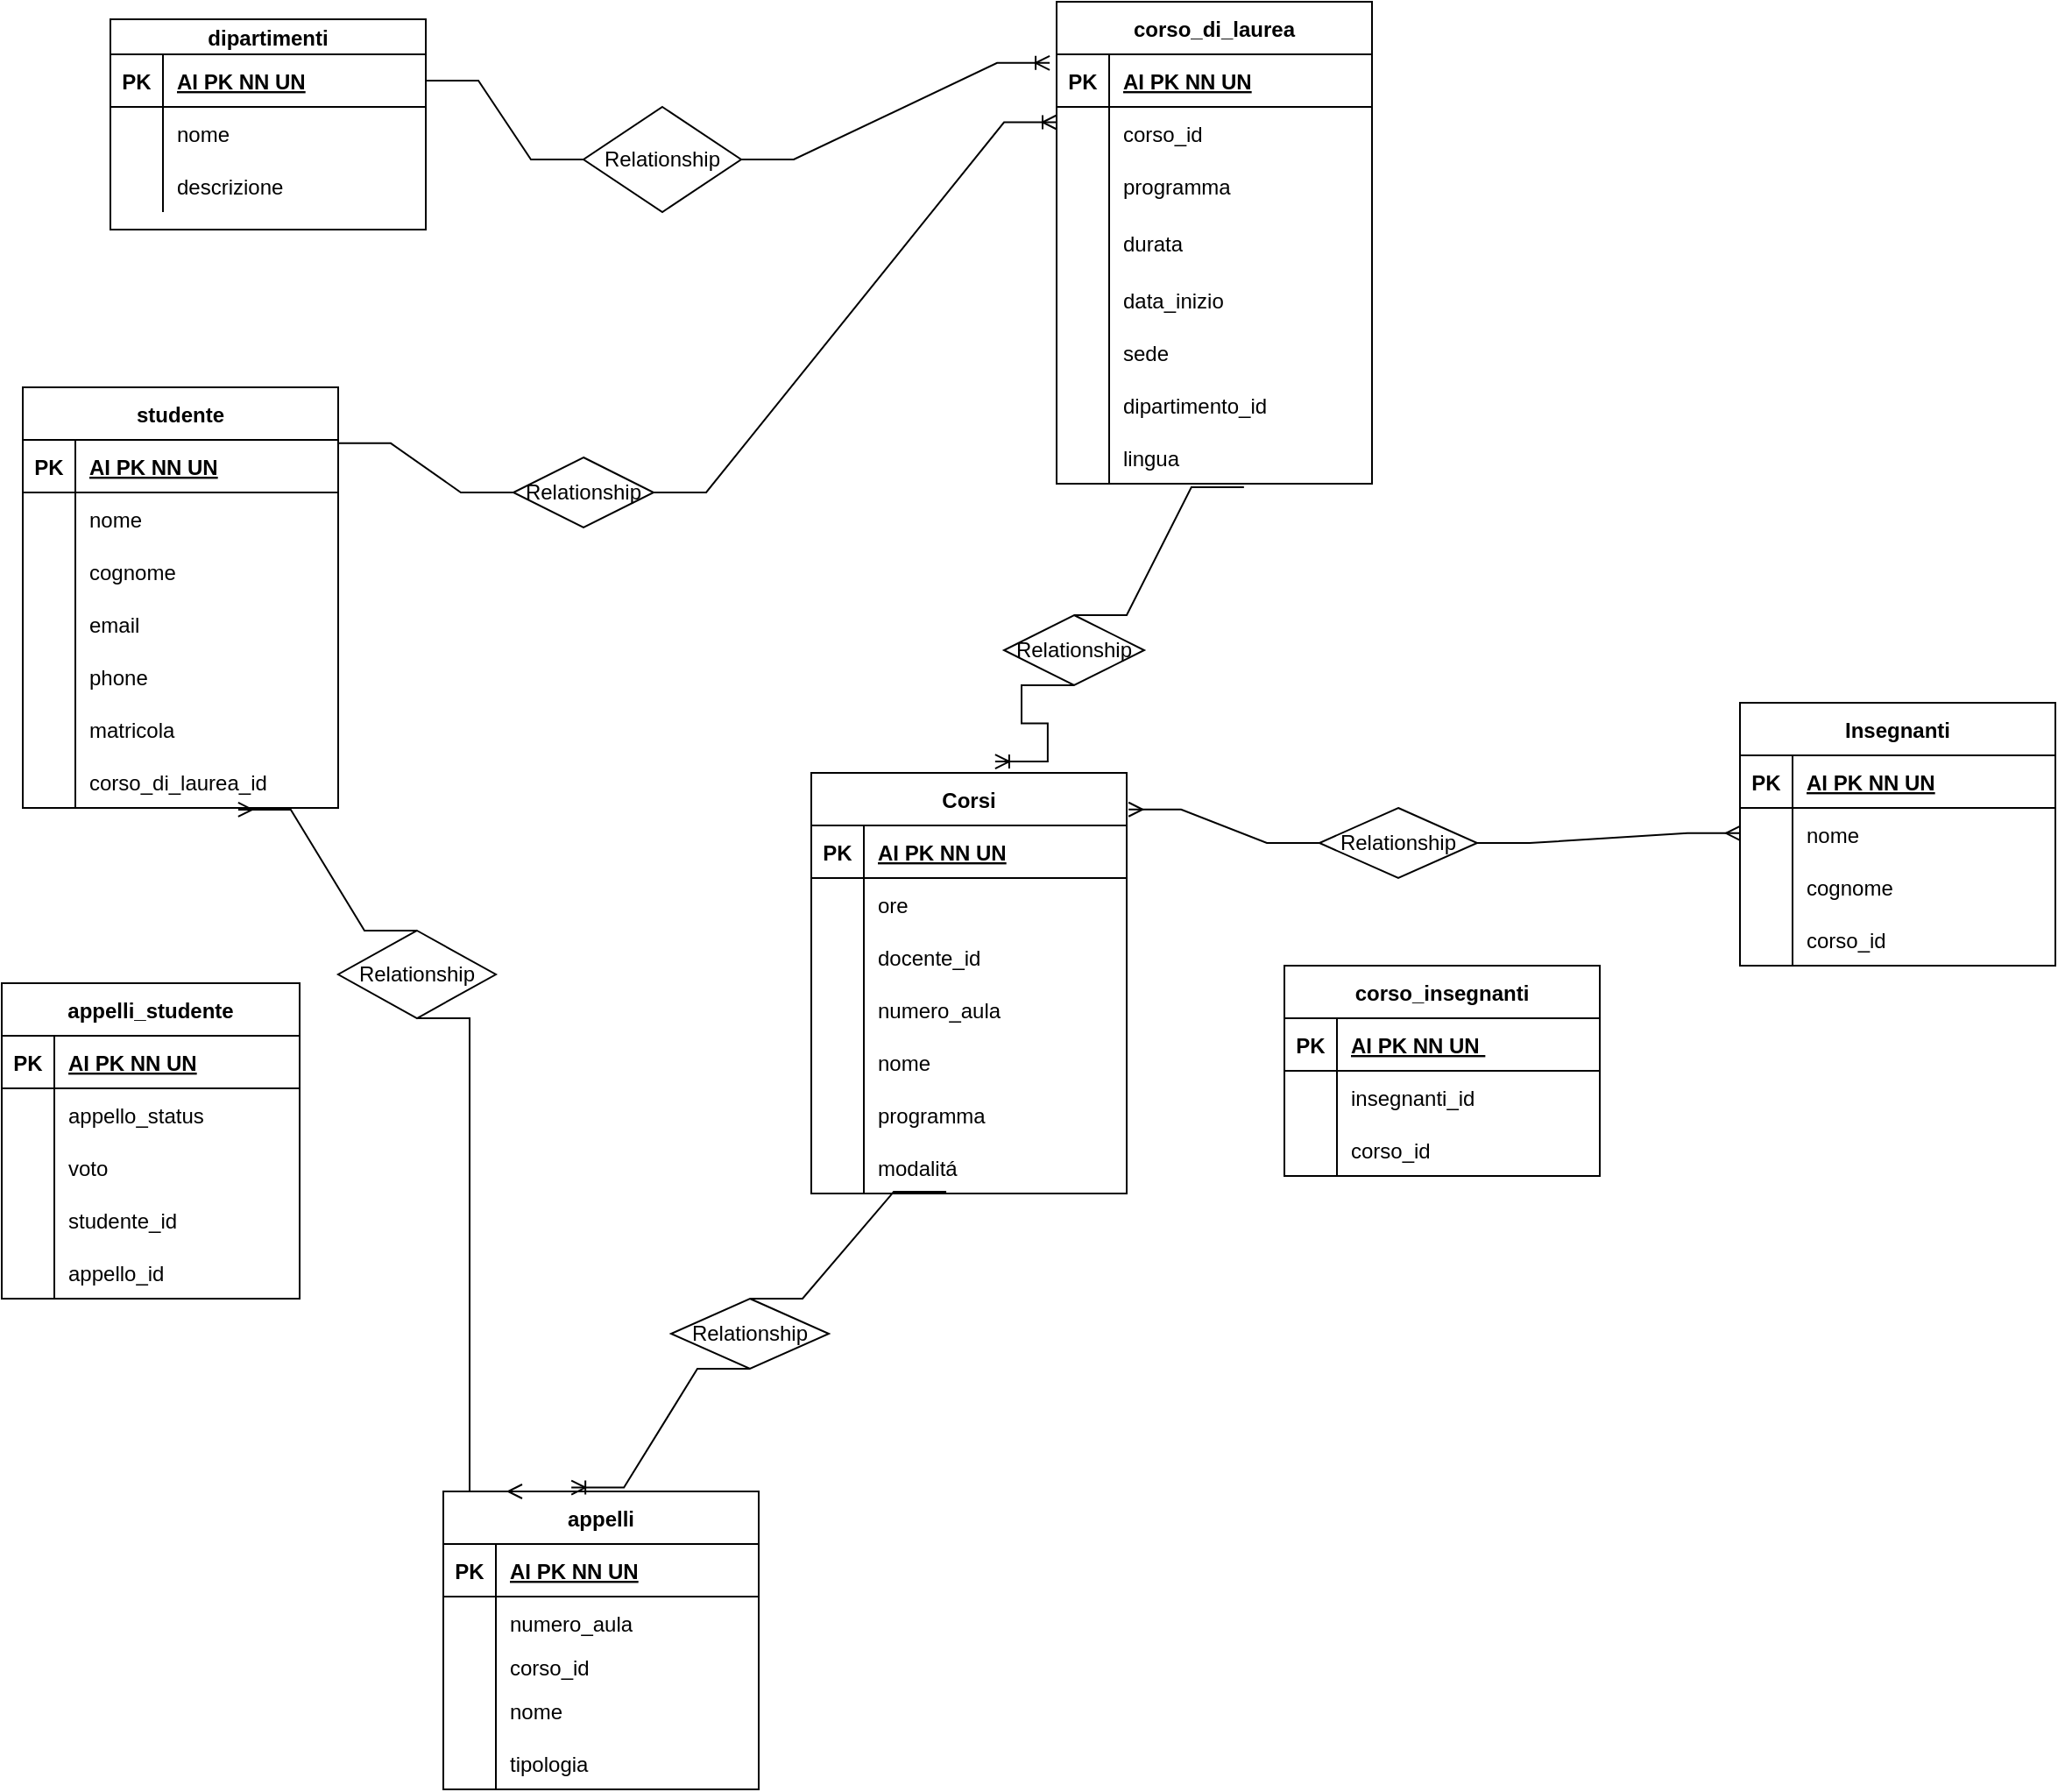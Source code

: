 <mxfile version="20.6.0" type="device"><diagram id="8k3Y5WThybzuzyJG0WXU" name="Pagina-1"><mxGraphModel dx="2089" dy="1136" grid="1" gridSize="10" guides="1" tooltips="1" connect="1" arrows="1" fold="1" page="1" pageScale="1" pageWidth="1654" pageHeight="2336" math="0" shadow="0"><root><mxCell id="0"/><mxCell id="1" parent="0"/><mxCell id="fs3EvE0wiS9u1Oo45Zg9-1" value="Corsi" style="shape=table;startSize=30;container=1;collapsible=1;childLayout=tableLayout;fixedRows=1;rowLines=0;fontStyle=1;align=center;resizeLast=1;" vertex="1" parent="1"><mxGeometry x="650" y="460" width="180" height="240" as="geometry"/></mxCell><mxCell id="fs3EvE0wiS9u1Oo45Zg9-2" value="" style="shape=tableRow;horizontal=0;startSize=0;swimlaneHead=0;swimlaneBody=0;fillColor=none;collapsible=0;dropTarget=0;points=[[0,0.5],[1,0.5]];portConstraint=eastwest;top=0;left=0;right=0;bottom=1;" vertex="1" parent="fs3EvE0wiS9u1Oo45Zg9-1"><mxGeometry y="30" width="180" height="30" as="geometry"/></mxCell><mxCell id="fs3EvE0wiS9u1Oo45Zg9-3" value="PK" style="shape=partialRectangle;connectable=0;fillColor=none;top=0;left=0;bottom=0;right=0;fontStyle=1;overflow=hidden;" vertex="1" parent="fs3EvE0wiS9u1Oo45Zg9-2"><mxGeometry width="30" height="30" as="geometry"><mxRectangle width="30" height="30" as="alternateBounds"/></mxGeometry></mxCell><mxCell id="fs3EvE0wiS9u1Oo45Zg9-4" value="AI PK NN UN" style="shape=partialRectangle;connectable=0;fillColor=none;top=0;left=0;bottom=0;right=0;align=left;spacingLeft=6;fontStyle=5;overflow=hidden;" vertex="1" parent="fs3EvE0wiS9u1Oo45Zg9-2"><mxGeometry x="30" width="150" height="30" as="geometry"><mxRectangle width="150" height="30" as="alternateBounds"/></mxGeometry></mxCell><mxCell id="fs3EvE0wiS9u1Oo45Zg9-5" value="" style="shape=tableRow;horizontal=0;startSize=0;swimlaneHead=0;swimlaneBody=0;fillColor=none;collapsible=0;dropTarget=0;points=[[0,0.5],[1,0.5]];portConstraint=eastwest;top=0;left=0;right=0;bottom=0;" vertex="1" parent="fs3EvE0wiS9u1Oo45Zg9-1"><mxGeometry y="60" width="180" height="30" as="geometry"/></mxCell><mxCell id="fs3EvE0wiS9u1Oo45Zg9-6" value="" style="shape=partialRectangle;connectable=0;fillColor=none;top=0;left=0;bottom=0;right=0;editable=1;overflow=hidden;" vertex="1" parent="fs3EvE0wiS9u1Oo45Zg9-5"><mxGeometry width="30" height="30" as="geometry"><mxRectangle width="30" height="30" as="alternateBounds"/></mxGeometry></mxCell><mxCell id="fs3EvE0wiS9u1Oo45Zg9-7" value="ore" style="shape=partialRectangle;connectable=0;fillColor=none;top=0;left=0;bottom=0;right=0;align=left;spacingLeft=6;overflow=hidden;" vertex="1" parent="fs3EvE0wiS9u1Oo45Zg9-5"><mxGeometry x="30" width="150" height="30" as="geometry"><mxRectangle width="150" height="30" as="alternateBounds"/></mxGeometry></mxCell><mxCell id="fs3EvE0wiS9u1Oo45Zg9-8" value="" style="shape=tableRow;horizontal=0;startSize=0;swimlaneHead=0;swimlaneBody=0;fillColor=none;collapsible=0;dropTarget=0;points=[[0,0.5],[1,0.5]];portConstraint=eastwest;top=0;left=0;right=0;bottom=0;" vertex="1" parent="fs3EvE0wiS9u1Oo45Zg9-1"><mxGeometry y="90" width="180" height="30" as="geometry"/></mxCell><mxCell id="fs3EvE0wiS9u1Oo45Zg9-9" value="" style="shape=partialRectangle;connectable=0;fillColor=none;top=0;left=0;bottom=0;right=0;editable=1;overflow=hidden;" vertex="1" parent="fs3EvE0wiS9u1Oo45Zg9-8"><mxGeometry width="30" height="30" as="geometry"><mxRectangle width="30" height="30" as="alternateBounds"/></mxGeometry></mxCell><mxCell id="fs3EvE0wiS9u1Oo45Zg9-10" value="docente_id" style="shape=partialRectangle;connectable=0;fillColor=none;top=0;left=0;bottom=0;right=0;align=left;spacingLeft=6;overflow=hidden;" vertex="1" parent="fs3EvE0wiS9u1Oo45Zg9-8"><mxGeometry x="30" width="150" height="30" as="geometry"><mxRectangle width="150" height="30" as="alternateBounds"/></mxGeometry></mxCell><mxCell id="fs3EvE0wiS9u1Oo45Zg9-11" value="" style="shape=tableRow;horizontal=0;startSize=0;swimlaneHead=0;swimlaneBody=0;fillColor=none;collapsible=0;dropTarget=0;points=[[0,0.5],[1,0.5]];portConstraint=eastwest;top=0;left=0;right=0;bottom=0;" vertex="1" parent="fs3EvE0wiS9u1Oo45Zg9-1"><mxGeometry y="120" width="180" height="30" as="geometry"/></mxCell><mxCell id="fs3EvE0wiS9u1Oo45Zg9-12" value="" style="shape=partialRectangle;connectable=0;fillColor=none;top=0;left=0;bottom=0;right=0;editable=1;overflow=hidden;" vertex="1" parent="fs3EvE0wiS9u1Oo45Zg9-11"><mxGeometry width="30" height="30" as="geometry"><mxRectangle width="30" height="30" as="alternateBounds"/></mxGeometry></mxCell><mxCell id="fs3EvE0wiS9u1Oo45Zg9-13" value="numero_aula" style="shape=partialRectangle;connectable=0;fillColor=none;top=0;left=0;bottom=0;right=0;align=left;spacingLeft=6;overflow=hidden;" vertex="1" parent="fs3EvE0wiS9u1Oo45Zg9-11"><mxGeometry x="30" width="150" height="30" as="geometry"><mxRectangle width="150" height="30" as="alternateBounds"/></mxGeometry></mxCell><mxCell id="fs3EvE0wiS9u1Oo45Zg9-181" value="" style="shape=tableRow;horizontal=0;startSize=0;swimlaneHead=0;swimlaneBody=0;fillColor=none;collapsible=0;dropTarget=0;points=[[0,0.5],[1,0.5]];portConstraint=eastwest;top=0;left=0;right=0;bottom=0;" vertex="1" parent="fs3EvE0wiS9u1Oo45Zg9-1"><mxGeometry y="150" width="180" height="30" as="geometry"/></mxCell><mxCell id="fs3EvE0wiS9u1Oo45Zg9-182" value="" style="shape=partialRectangle;connectable=0;fillColor=none;top=0;left=0;bottom=0;right=0;editable=1;overflow=hidden;" vertex="1" parent="fs3EvE0wiS9u1Oo45Zg9-181"><mxGeometry width="30" height="30" as="geometry"><mxRectangle width="30" height="30" as="alternateBounds"/></mxGeometry></mxCell><mxCell id="fs3EvE0wiS9u1Oo45Zg9-183" value="nome" style="shape=partialRectangle;connectable=0;fillColor=none;top=0;left=0;bottom=0;right=0;align=left;spacingLeft=6;overflow=hidden;" vertex="1" parent="fs3EvE0wiS9u1Oo45Zg9-181"><mxGeometry x="30" width="150" height="30" as="geometry"><mxRectangle width="150" height="30" as="alternateBounds"/></mxGeometry></mxCell><mxCell id="fs3EvE0wiS9u1Oo45Zg9-184" value="" style="shape=tableRow;horizontal=0;startSize=0;swimlaneHead=0;swimlaneBody=0;fillColor=none;collapsible=0;dropTarget=0;points=[[0,0.5],[1,0.5]];portConstraint=eastwest;top=0;left=0;right=0;bottom=0;" vertex="1" parent="fs3EvE0wiS9u1Oo45Zg9-1"><mxGeometry y="180" width="180" height="30" as="geometry"/></mxCell><mxCell id="fs3EvE0wiS9u1Oo45Zg9-185" value="" style="shape=partialRectangle;connectable=0;fillColor=none;top=0;left=0;bottom=0;right=0;editable=1;overflow=hidden;" vertex="1" parent="fs3EvE0wiS9u1Oo45Zg9-184"><mxGeometry width="30" height="30" as="geometry"><mxRectangle width="30" height="30" as="alternateBounds"/></mxGeometry></mxCell><mxCell id="fs3EvE0wiS9u1Oo45Zg9-186" value="programma" style="shape=partialRectangle;connectable=0;fillColor=none;top=0;left=0;bottom=0;right=0;align=left;spacingLeft=6;overflow=hidden;" vertex="1" parent="fs3EvE0wiS9u1Oo45Zg9-184"><mxGeometry x="30" width="150" height="30" as="geometry"><mxRectangle width="150" height="30" as="alternateBounds"/></mxGeometry></mxCell><mxCell id="fs3EvE0wiS9u1Oo45Zg9-187" value="" style="shape=tableRow;horizontal=0;startSize=0;swimlaneHead=0;swimlaneBody=0;fillColor=none;collapsible=0;dropTarget=0;points=[[0,0.5],[1,0.5]];portConstraint=eastwest;top=0;left=0;right=0;bottom=0;" vertex="1" parent="fs3EvE0wiS9u1Oo45Zg9-1"><mxGeometry y="210" width="180" height="30" as="geometry"/></mxCell><mxCell id="fs3EvE0wiS9u1Oo45Zg9-188" value="" style="shape=partialRectangle;connectable=0;fillColor=none;top=0;left=0;bottom=0;right=0;editable=1;overflow=hidden;" vertex="1" parent="fs3EvE0wiS9u1Oo45Zg9-187"><mxGeometry width="30" height="30" as="geometry"><mxRectangle width="30" height="30" as="alternateBounds"/></mxGeometry></mxCell><mxCell id="fs3EvE0wiS9u1Oo45Zg9-189" value="modalitá" style="shape=partialRectangle;connectable=0;fillColor=none;top=0;left=0;bottom=0;right=0;align=left;spacingLeft=6;overflow=hidden;" vertex="1" parent="fs3EvE0wiS9u1Oo45Zg9-187"><mxGeometry x="30" width="150" height="30" as="geometry"><mxRectangle width="150" height="30" as="alternateBounds"/></mxGeometry></mxCell><mxCell id="fs3EvE0wiS9u1Oo45Zg9-27" value="appelli_studente" style="shape=table;startSize=30;container=1;collapsible=1;childLayout=tableLayout;fixedRows=1;rowLines=0;fontStyle=1;align=center;resizeLast=1;" vertex="1" parent="1"><mxGeometry x="188" y="580" width="170" height="180" as="geometry"/></mxCell><mxCell id="fs3EvE0wiS9u1Oo45Zg9-28" value="" style="shape=tableRow;horizontal=0;startSize=0;swimlaneHead=0;swimlaneBody=0;fillColor=none;collapsible=0;dropTarget=0;points=[[0,0.5],[1,0.5]];portConstraint=eastwest;top=0;left=0;right=0;bottom=1;" vertex="1" parent="fs3EvE0wiS9u1Oo45Zg9-27"><mxGeometry y="30" width="170" height="30" as="geometry"/></mxCell><mxCell id="fs3EvE0wiS9u1Oo45Zg9-29" value="PK" style="shape=partialRectangle;connectable=0;fillColor=none;top=0;left=0;bottom=0;right=0;fontStyle=1;overflow=hidden;" vertex="1" parent="fs3EvE0wiS9u1Oo45Zg9-28"><mxGeometry width="30" height="30" as="geometry"><mxRectangle width="30" height="30" as="alternateBounds"/></mxGeometry></mxCell><mxCell id="fs3EvE0wiS9u1Oo45Zg9-30" value="AI PK NN UN" style="shape=partialRectangle;connectable=0;fillColor=none;top=0;left=0;bottom=0;right=0;align=left;spacingLeft=6;fontStyle=5;overflow=hidden;" vertex="1" parent="fs3EvE0wiS9u1Oo45Zg9-28"><mxGeometry x="30" width="140" height="30" as="geometry"><mxRectangle width="140" height="30" as="alternateBounds"/></mxGeometry></mxCell><mxCell id="fs3EvE0wiS9u1Oo45Zg9-31" value="" style="shape=tableRow;horizontal=0;startSize=0;swimlaneHead=0;swimlaneBody=0;fillColor=none;collapsible=0;dropTarget=0;points=[[0,0.5],[1,0.5]];portConstraint=eastwest;top=0;left=0;right=0;bottom=0;" vertex="1" parent="fs3EvE0wiS9u1Oo45Zg9-27"><mxGeometry y="60" width="170" height="30" as="geometry"/></mxCell><mxCell id="fs3EvE0wiS9u1Oo45Zg9-32" value="" style="shape=partialRectangle;connectable=0;fillColor=none;top=0;left=0;bottom=0;right=0;editable=1;overflow=hidden;" vertex="1" parent="fs3EvE0wiS9u1Oo45Zg9-31"><mxGeometry width="30" height="30" as="geometry"><mxRectangle width="30" height="30" as="alternateBounds"/></mxGeometry></mxCell><mxCell id="fs3EvE0wiS9u1Oo45Zg9-33" value="appello_status" style="shape=partialRectangle;connectable=0;fillColor=none;top=0;left=0;bottom=0;right=0;align=left;spacingLeft=6;overflow=hidden;" vertex="1" parent="fs3EvE0wiS9u1Oo45Zg9-31"><mxGeometry x="30" width="140" height="30" as="geometry"><mxRectangle width="140" height="30" as="alternateBounds"/></mxGeometry></mxCell><mxCell id="fs3EvE0wiS9u1Oo45Zg9-34" value="" style="shape=tableRow;horizontal=0;startSize=0;swimlaneHead=0;swimlaneBody=0;fillColor=none;collapsible=0;dropTarget=0;points=[[0,0.5],[1,0.5]];portConstraint=eastwest;top=0;left=0;right=0;bottom=0;" vertex="1" parent="fs3EvE0wiS9u1Oo45Zg9-27"><mxGeometry y="90" width="170" height="30" as="geometry"/></mxCell><mxCell id="fs3EvE0wiS9u1Oo45Zg9-35" value="" style="shape=partialRectangle;connectable=0;fillColor=none;top=0;left=0;bottom=0;right=0;editable=1;overflow=hidden;" vertex="1" parent="fs3EvE0wiS9u1Oo45Zg9-34"><mxGeometry width="30" height="30" as="geometry"><mxRectangle width="30" height="30" as="alternateBounds"/></mxGeometry></mxCell><mxCell id="fs3EvE0wiS9u1Oo45Zg9-36" value="voto" style="shape=partialRectangle;connectable=0;fillColor=none;top=0;left=0;bottom=0;right=0;align=left;spacingLeft=6;overflow=hidden;" vertex="1" parent="fs3EvE0wiS9u1Oo45Zg9-34"><mxGeometry x="30" width="140" height="30" as="geometry"><mxRectangle width="140" height="30" as="alternateBounds"/></mxGeometry></mxCell><mxCell id="fs3EvE0wiS9u1Oo45Zg9-37" value="" style="shape=tableRow;horizontal=0;startSize=0;swimlaneHead=0;swimlaneBody=0;fillColor=none;collapsible=0;dropTarget=0;points=[[0,0.5],[1,0.5]];portConstraint=eastwest;top=0;left=0;right=0;bottom=0;" vertex="1" parent="fs3EvE0wiS9u1Oo45Zg9-27"><mxGeometry y="120" width="170" height="30" as="geometry"/></mxCell><mxCell id="fs3EvE0wiS9u1Oo45Zg9-38" value="" style="shape=partialRectangle;connectable=0;fillColor=none;top=0;left=0;bottom=0;right=0;editable=1;overflow=hidden;" vertex="1" parent="fs3EvE0wiS9u1Oo45Zg9-37"><mxGeometry width="30" height="30" as="geometry"><mxRectangle width="30" height="30" as="alternateBounds"/></mxGeometry></mxCell><mxCell id="fs3EvE0wiS9u1Oo45Zg9-39" value="studente_id" style="shape=partialRectangle;connectable=0;fillColor=none;top=0;left=0;bottom=0;right=0;align=left;spacingLeft=6;overflow=hidden;" vertex="1" parent="fs3EvE0wiS9u1Oo45Zg9-37"><mxGeometry x="30" width="140" height="30" as="geometry"><mxRectangle width="140" height="30" as="alternateBounds"/></mxGeometry></mxCell><mxCell id="fs3EvE0wiS9u1Oo45Zg9-137" value="" style="shape=tableRow;horizontal=0;startSize=0;swimlaneHead=0;swimlaneBody=0;fillColor=none;collapsible=0;dropTarget=0;points=[[0,0.5],[1,0.5]];portConstraint=eastwest;top=0;left=0;right=0;bottom=0;" vertex="1" parent="fs3EvE0wiS9u1Oo45Zg9-27"><mxGeometry y="150" width="170" height="30" as="geometry"/></mxCell><mxCell id="fs3EvE0wiS9u1Oo45Zg9-138" value="" style="shape=partialRectangle;connectable=0;fillColor=none;top=0;left=0;bottom=0;right=0;editable=1;overflow=hidden;" vertex="1" parent="fs3EvE0wiS9u1Oo45Zg9-137"><mxGeometry width="30" height="30" as="geometry"><mxRectangle width="30" height="30" as="alternateBounds"/></mxGeometry></mxCell><mxCell id="fs3EvE0wiS9u1Oo45Zg9-139" value="appello_id" style="shape=partialRectangle;connectable=0;fillColor=none;top=0;left=0;bottom=0;right=0;align=left;spacingLeft=6;overflow=hidden;" vertex="1" parent="fs3EvE0wiS9u1Oo45Zg9-137"><mxGeometry x="30" width="140" height="30" as="geometry"><mxRectangle width="140" height="30" as="alternateBounds"/></mxGeometry></mxCell><mxCell id="fs3EvE0wiS9u1Oo45Zg9-40" value="corso_di_laurea" style="shape=table;startSize=30;container=1;collapsible=1;childLayout=tableLayout;fixedRows=1;rowLines=0;fontStyle=1;align=center;resizeLast=1;" vertex="1" parent="1"><mxGeometry x="790" y="20" width="180" height="275" as="geometry"/></mxCell><mxCell id="fs3EvE0wiS9u1Oo45Zg9-41" value="" style="shape=tableRow;horizontal=0;startSize=0;swimlaneHead=0;swimlaneBody=0;fillColor=none;collapsible=0;dropTarget=0;points=[[0,0.5],[1,0.5]];portConstraint=eastwest;top=0;left=0;right=0;bottom=1;" vertex="1" parent="fs3EvE0wiS9u1Oo45Zg9-40"><mxGeometry y="30" width="180" height="30" as="geometry"/></mxCell><mxCell id="fs3EvE0wiS9u1Oo45Zg9-42" value="PK" style="shape=partialRectangle;connectable=0;fillColor=none;top=0;left=0;bottom=0;right=0;fontStyle=1;overflow=hidden;" vertex="1" parent="fs3EvE0wiS9u1Oo45Zg9-41"><mxGeometry width="30" height="30" as="geometry"><mxRectangle width="30" height="30" as="alternateBounds"/></mxGeometry></mxCell><mxCell id="fs3EvE0wiS9u1Oo45Zg9-43" value="AI PK NN UN" style="shape=partialRectangle;connectable=0;fillColor=none;top=0;left=0;bottom=0;right=0;align=left;spacingLeft=6;fontStyle=5;overflow=hidden;" vertex="1" parent="fs3EvE0wiS9u1Oo45Zg9-41"><mxGeometry x="30" width="150" height="30" as="geometry"><mxRectangle width="150" height="30" as="alternateBounds"/></mxGeometry></mxCell><mxCell id="fs3EvE0wiS9u1Oo45Zg9-44" value="" style="shape=tableRow;horizontal=0;startSize=0;swimlaneHead=0;swimlaneBody=0;fillColor=none;collapsible=0;dropTarget=0;points=[[0,0.5],[1,0.5]];portConstraint=eastwest;top=0;left=0;right=0;bottom=0;" vertex="1" parent="fs3EvE0wiS9u1Oo45Zg9-40"><mxGeometry y="60" width="180" height="30" as="geometry"/></mxCell><mxCell id="fs3EvE0wiS9u1Oo45Zg9-45" value="" style="shape=partialRectangle;connectable=0;fillColor=none;top=0;left=0;bottom=0;right=0;editable=1;overflow=hidden;" vertex="1" parent="fs3EvE0wiS9u1Oo45Zg9-44"><mxGeometry width="30" height="30" as="geometry"><mxRectangle width="30" height="30" as="alternateBounds"/></mxGeometry></mxCell><mxCell id="fs3EvE0wiS9u1Oo45Zg9-46" value="corso_id" style="shape=partialRectangle;connectable=0;fillColor=none;top=0;left=0;bottom=0;right=0;align=left;spacingLeft=6;overflow=hidden;" vertex="1" parent="fs3EvE0wiS9u1Oo45Zg9-44"><mxGeometry x="30" width="150" height="30" as="geometry"><mxRectangle width="150" height="30" as="alternateBounds"/></mxGeometry></mxCell><mxCell id="fs3EvE0wiS9u1Oo45Zg9-47" value="" style="shape=tableRow;horizontal=0;startSize=0;swimlaneHead=0;swimlaneBody=0;fillColor=none;collapsible=0;dropTarget=0;points=[[0,0.5],[1,0.5]];portConstraint=eastwest;top=0;left=0;right=0;bottom=0;" vertex="1" parent="fs3EvE0wiS9u1Oo45Zg9-40"><mxGeometry y="90" width="180" height="30" as="geometry"/></mxCell><mxCell id="fs3EvE0wiS9u1Oo45Zg9-48" value="" style="shape=partialRectangle;connectable=0;fillColor=none;top=0;left=0;bottom=0;right=0;editable=1;overflow=hidden;" vertex="1" parent="fs3EvE0wiS9u1Oo45Zg9-47"><mxGeometry width="30" height="30" as="geometry"><mxRectangle width="30" height="30" as="alternateBounds"/></mxGeometry></mxCell><mxCell id="fs3EvE0wiS9u1Oo45Zg9-49" value="programma" style="shape=partialRectangle;connectable=0;fillColor=none;top=0;left=0;bottom=0;right=0;align=left;spacingLeft=6;overflow=hidden;" vertex="1" parent="fs3EvE0wiS9u1Oo45Zg9-47"><mxGeometry x="30" width="150" height="30" as="geometry"><mxRectangle width="150" height="30" as="alternateBounds"/></mxGeometry></mxCell><mxCell id="fs3EvE0wiS9u1Oo45Zg9-50" value="" style="shape=tableRow;horizontal=0;startSize=0;swimlaneHead=0;swimlaneBody=0;fillColor=none;collapsible=0;dropTarget=0;points=[[0,0.5],[1,0.5]];portConstraint=eastwest;top=0;left=0;right=0;bottom=0;" vertex="1" parent="fs3EvE0wiS9u1Oo45Zg9-40"><mxGeometry y="120" width="180" height="35" as="geometry"/></mxCell><mxCell id="fs3EvE0wiS9u1Oo45Zg9-51" value="" style="shape=partialRectangle;connectable=0;fillColor=none;top=0;left=0;bottom=0;right=0;editable=1;overflow=hidden;" vertex="1" parent="fs3EvE0wiS9u1Oo45Zg9-50"><mxGeometry width="30" height="35" as="geometry"><mxRectangle width="30" height="35" as="alternateBounds"/></mxGeometry></mxCell><mxCell id="fs3EvE0wiS9u1Oo45Zg9-52" value="durata" style="shape=partialRectangle;connectable=0;fillColor=none;top=0;left=0;bottom=0;right=0;align=left;spacingLeft=6;overflow=hidden;" vertex="1" parent="fs3EvE0wiS9u1Oo45Zg9-50"><mxGeometry x="30" width="150" height="35" as="geometry"><mxRectangle width="150" height="35" as="alternateBounds"/></mxGeometry></mxCell><mxCell id="fs3EvE0wiS9u1Oo45Zg9-155" value="" style="shape=tableRow;horizontal=0;startSize=0;swimlaneHead=0;swimlaneBody=0;fillColor=none;collapsible=0;dropTarget=0;points=[[0,0.5],[1,0.5]];portConstraint=eastwest;top=0;left=0;right=0;bottom=0;" vertex="1" parent="fs3EvE0wiS9u1Oo45Zg9-40"><mxGeometry y="155" width="180" height="30" as="geometry"/></mxCell><mxCell id="fs3EvE0wiS9u1Oo45Zg9-156" value="" style="shape=partialRectangle;connectable=0;fillColor=none;top=0;left=0;bottom=0;right=0;editable=1;overflow=hidden;" vertex="1" parent="fs3EvE0wiS9u1Oo45Zg9-155"><mxGeometry width="30" height="30" as="geometry"><mxRectangle width="30" height="30" as="alternateBounds"/></mxGeometry></mxCell><mxCell id="fs3EvE0wiS9u1Oo45Zg9-157" value="data_inizio" style="shape=partialRectangle;connectable=0;fillColor=none;top=0;left=0;bottom=0;right=0;align=left;spacingLeft=6;overflow=hidden;" vertex="1" parent="fs3EvE0wiS9u1Oo45Zg9-155"><mxGeometry x="30" width="150" height="30" as="geometry"><mxRectangle width="150" height="30" as="alternateBounds"/></mxGeometry></mxCell><mxCell id="fs3EvE0wiS9u1Oo45Zg9-158" value="" style="shape=tableRow;horizontal=0;startSize=0;swimlaneHead=0;swimlaneBody=0;fillColor=none;collapsible=0;dropTarget=0;points=[[0,0.5],[1,0.5]];portConstraint=eastwest;top=0;left=0;right=0;bottom=0;" vertex="1" parent="fs3EvE0wiS9u1Oo45Zg9-40"><mxGeometry y="185" width="180" height="30" as="geometry"/></mxCell><mxCell id="fs3EvE0wiS9u1Oo45Zg9-159" value="" style="shape=partialRectangle;connectable=0;fillColor=none;top=0;left=0;bottom=0;right=0;editable=1;overflow=hidden;" vertex="1" parent="fs3EvE0wiS9u1Oo45Zg9-158"><mxGeometry width="30" height="30" as="geometry"><mxRectangle width="30" height="30" as="alternateBounds"/></mxGeometry></mxCell><mxCell id="fs3EvE0wiS9u1Oo45Zg9-160" value="sede" style="shape=partialRectangle;connectable=0;fillColor=none;top=0;left=0;bottom=0;right=0;align=left;spacingLeft=6;overflow=hidden;" vertex="1" parent="fs3EvE0wiS9u1Oo45Zg9-158"><mxGeometry x="30" width="150" height="30" as="geometry"><mxRectangle width="150" height="30" as="alternateBounds"/></mxGeometry></mxCell><mxCell id="fs3EvE0wiS9u1Oo45Zg9-161" value="" style="shape=tableRow;horizontal=0;startSize=0;swimlaneHead=0;swimlaneBody=0;fillColor=none;collapsible=0;dropTarget=0;points=[[0,0.5],[1,0.5]];portConstraint=eastwest;top=0;left=0;right=0;bottom=0;" vertex="1" parent="fs3EvE0wiS9u1Oo45Zg9-40"><mxGeometry y="215" width="180" height="30" as="geometry"/></mxCell><mxCell id="fs3EvE0wiS9u1Oo45Zg9-162" value="" style="shape=partialRectangle;connectable=0;fillColor=none;top=0;left=0;bottom=0;right=0;editable=1;overflow=hidden;" vertex="1" parent="fs3EvE0wiS9u1Oo45Zg9-161"><mxGeometry width="30" height="30" as="geometry"><mxRectangle width="30" height="30" as="alternateBounds"/></mxGeometry></mxCell><mxCell id="fs3EvE0wiS9u1Oo45Zg9-163" value="dipartimento_id" style="shape=partialRectangle;connectable=0;fillColor=none;top=0;left=0;bottom=0;right=0;align=left;spacingLeft=6;overflow=hidden;" vertex="1" parent="fs3EvE0wiS9u1Oo45Zg9-161"><mxGeometry x="30" width="150" height="30" as="geometry"><mxRectangle width="150" height="30" as="alternateBounds"/></mxGeometry></mxCell><mxCell id="fs3EvE0wiS9u1Oo45Zg9-164" value="" style="shape=tableRow;horizontal=0;startSize=0;swimlaneHead=0;swimlaneBody=0;fillColor=none;collapsible=0;dropTarget=0;points=[[0,0.5],[1,0.5]];portConstraint=eastwest;top=0;left=0;right=0;bottom=0;" vertex="1" parent="fs3EvE0wiS9u1Oo45Zg9-40"><mxGeometry y="245" width="180" height="30" as="geometry"/></mxCell><mxCell id="fs3EvE0wiS9u1Oo45Zg9-165" value="" style="shape=partialRectangle;connectable=0;fillColor=none;top=0;left=0;bottom=0;right=0;editable=1;overflow=hidden;" vertex="1" parent="fs3EvE0wiS9u1Oo45Zg9-164"><mxGeometry width="30" height="30" as="geometry"><mxRectangle width="30" height="30" as="alternateBounds"/></mxGeometry></mxCell><mxCell id="fs3EvE0wiS9u1Oo45Zg9-166" value="lingua" style="shape=partialRectangle;connectable=0;fillColor=none;top=0;left=0;bottom=0;right=0;align=left;spacingLeft=6;overflow=hidden;" vertex="1" parent="fs3EvE0wiS9u1Oo45Zg9-164"><mxGeometry x="30" width="150" height="30" as="geometry"><mxRectangle width="150" height="30" as="alternateBounds"/></mxGeometry></mxCell><mxCell id="fs3EvE0wiS9u1Oo45Zg9-53" value="dipartimenti" style="shape=table;startSize=20;container=1;collapsible=1;childLayout=tableLayout;fixedRows=1;rowLines=0;fontStyle=1;align=center;resizeLast=1;" vertex="1" parent="1"><mxGeometry x="250" y="30" width="180" height="120" as="geometry"/></mxCell><mxCell id="fs3EvE0wiS9u1Oo45Zg9-54" value="" style="shape=tableRow;horizontal=0;startSize=0;swimlaneHead=0;swimlaneBody=0;fillColor=none;collapsible=0;dropTarget=0;points=[[0,0.5],[1,0.5]];portConstraint=eastwest;top=0;left=0;right=0;bottom=1;" vertex="1" parent="fs3EvE0wiS9u1Oo45Zg9-53"><mxGeometry y="20" width="180" height="30" as="geometry"/></mxCell><mxCell id="fs3EvE0wiS9u1Oo45Zg9-55" value="PK" style="shape=partialRectangle;connectable=0;fillColor=none;top=0;left=0;bottom=0;right=0;fontStyle=1;overflow=hidden;" vertex="1" parent="fs3EvE0wiS9u1Oo45Zg9-54"><mxGeometry width="30" height="30" as="geometry"><mxRectangle width="30" height="30" as="alternateBounds"/></mxGeometry></mxCell><mxCell id="fs3EvE0wiS9u1Oo45Zg9-56" value="AI PK NN UN" style="shape=partialRectangle;connectable=0;fillColor=none;top=0;left=0;bottom=0;right=0;align=left;spacingLeft=6;fontStyle=5;overflow=hidden;" vertex="1" parent="fs3EvE0wiS9u1Oo45Zg9-54"><mxGeometry x="30" width="150" height="30" as="geometry"><mxRectangle width="150" height="30" as="alternateBounds"/></mxGeometry></mxCell><mxCell id="fs3EvE0wiS9u1Oo45Zg9-57" value="" style="shape=tableRow;horizontal=0;startSize=0;swimlaneHead=0;swimlaneBody=0;fillColor=none;collapsible=0;dropTarget=0;points=[[0,0.5],[1,0.5]];portConstraint=eastwest;top=0;left=0;right=0;bottom=0;" vertex="1" parent="fs3EvE0wiS9u1Oo45Zg9-53"><mxGeometry y="50" width="180" height="30" as="geometry"/></mxCell><mxCell id="fs3EvE0wiS9u1Oo45Zg9-58" value="" style="shape=partialRectangle;connectable=0;fillColor=none;top=0;left=0;bottom=0;right=0;editable=1;overflow=hidden;" vertex="1" parent="fs3EvE0wiS9u1Oo45Zg9-57"><mxGeometry width="30" height="30" as="geometry"><mxRectangle width="30" height="30" as="alternateBounds"/></mxGeometry></mxCell><mxCell id="fs3EvE0wiS9u1Oo45Zg9-59" value="nome" style="shape=partialRectangle;connectable=0;fillColor=none;top=0;left=0;bottom=0;right=0;align=left;spacingLeft=6;overflow=hidden;" vertex="1" parent="fs3EvE0wiS9u1Oo45Zg9-57"><mxGeometry x="30" width="150" height="30" as="geometry"><mxRectangle width="150" height="30" as="alternateBounds"/></mxGeometry></mxCell><mxCell id="fs3EvE0wiS9u1Oo45Zg9-60" value="" style="shape=tableRow;horizontal=0;startSize=0;swimlaneHead=0;swimlaneBody=0;fillColor=none;collapsible=0;dropTarget=0;points=[[0,0.5],[1,0.5]];portConstraint=eastwest;top=0;left=0;right=0;bottom=0;" vertex="1" parent="fs3EvE0wiS9u1Oo45Zg9-53"><mxGeometry y="80" width="180" height="30" as="geometry"/></mxCell><mxCell id="fs3EvE0wiS9u1Oo45Zg9-61" value="" style="shape=partialRectangle;connectable=0;fillColor=none;top=0;left=0;bottom=0;right=0;editable=1;overflow=hidden;" vertex="1" parent="fs3EvE0wiS9u1Oo45Zg9-60"><mxGeometry width="30" height="30" as="geometry"><mxRectangle width="30" height="30" as="alternateBounds"/></mxGeometry></mxCell><mxCell id="fs3EvE0wiS9u1Oo45Zg9-62" value="descrizione" style="shape=partialRectangle;connectable=0;fillColor=none;top=0;left=0;bottom=0;right=0;align=left;spacingLeft=6;overflow=hidden;" vertex="1" parent="fs3EvE0wiS9u1Oo45Zg9-60"><mxGeometry x="30" width="150" height="30" as="geometry"><mxRectangle width="150" height="30" as="alternateBounds"/></mxGeometry></mxCell><mxCell id="fs3EvE0wiS9u1Oo45Zg9-66" value="studente" style="shape=table;startSize=30;container=1;collapsible=1;childLayout=tableLayout;fixedRows=1;rowLines=0;fontStyle=1;align=center;resizeLast=1;" vertex="1" parent="1"><mxGeometry x="200" y="240" width="180" height="240" as="geometry"/></mxCell><mxCell id="fs3EvE0wiS9u1Oo45Zg9-67" value="" style="shape=tableRow;horizontal=0;startSize=0;swimlaneHead=0;swimlaneBody=0;fillColor=none;collapsible=0;dropTarget=0;points=[[0,0.5],[1,0.5]];portConstraint=eastwest;top=0;left=0;right=0;bottom=1;" vertex="1" parent="fs3EvE0wiS9u1Oo45Zg9-66"><mxGeometry y="30" width="180" height="30" as="geometry"/></mxCell><mxCell id="fs3EvE0wiS9u1Oo45Zg9-68" value="PK" style="shape=partialRectangle;connectable=0;fillColor=none;top=0;left=0;bottom=0;right=0;fontStyle=1;overflow=hidden;" vertex="1" parent="fs3EvE0wiS9u1Oo45Zg9-67"><mxGeometry width="30" height="30" as="geometry"><mxRectangle width="30" height="30" as="alternateBounds"/></mxGeometry></mxCell><mxCell id="fs3EvE0wiS9u1Oo45Zg9-69" value="AI PK NN UN" style="shape=partialRectangle;connectable=0;fillColor=none;top=0;left=0;bottom=0;right=0;align=left;spacingLeft=6;fontStyle=5;overflow=hidden;" vertex="1" parent="fs3EvE0wiS9u1Oo45Zg9-67"><mxGeometry x="30" width="150" height="30" as="geometry"><mxRectangle width="150" height="30" as="alternateBounds"/></mxGeometry></mxCell><mxCell id="fs3EvE0wiS9u1Oo45Zg9-70" value="" style="shape=tableRow;horizontal=0;startSize=0;swimlaneHead=0;swimlaneBody=0;fillColor=none;collapsible=0;dropTarget=0;points=[[0,0.5],[1,0.5]];portConstraint=eastwest;top=0;left=0;right=0;bottom=0;" vertex="1" parent="fs3EvE0wiS9u1Oo45Zg9-66"><mxGeometry y="60" width="180" height="30" as="geometry"/></mxCell><mxCell id="fs3EvE0wiS9u1Oo45Zg9-71" value="" style="shape=partialRectangle;connectable=0;fillColor=none;top=0;left=0;bottom=0;right=0;editable=1;overflow=hidden;" vertex="1" parent="fs3EvE0wiS9u1Oo45Zg9-70"><mxGeometry width="30" height="30" as="geometry"><mxRectangle width="30" height="30" as="alternateBounds"/></mxGeometry></mxCell><mxCell id="fs3EvE0wiS9u1Oo45Zg9-72" value="nome" style="shape=partialRectangle;connectable=0;fillColor=none;top=0;left=0;bottom=0;right=0;align=left;spacingLeft=6;overflow=hidden;" vertex="1" parent="fs3EvE0wiS9u1Oo45Zg9-70"><mxGeometry x="30" width="150" height="30" as="geometry"><mxRectangle width="150" height="30" as="alternateBounds"/></mxGeometry></mxCell><mxCell id="fs3EvE0wiS9u1Oo45Zg9-73" value="" style="shape=tableRow;horizontal=0;startSize=0;swimlaneHead=0;swimlaneBody=0;fillColor=none;collapsible=0;dropTarget=0;points=[[0,0.5],[1,0.5]];portConstraint=eastwest;top=0;left=0;right=0;bottom=0;" vertex="1" parent="fs3EvE0wiS9u1Oo45Zg9-66"><mxGeometry y="90" width="180" height="30" as="geometry"/></mxCell><mxCell id="fs3EvE0wiS9u1Oo45Zg9-74" value="" style="shape=partialRectangle;connectable=0;fillColor=none;top=0;left=0;bottom=0;right=0;editable=1;overflow=hidden;" vertex="1" parent="fs3EvE0wiS9u1Oo45Zg9-73"><mxGeometry width="30" height="30" as="geometry"><mxRectangle width="30" height="30" as="alternateBounds"/></mxGeometry></mxCell><mxCell id="fs3EvE0wiS9u1Oo45Zg9-75" value="cognome" style="shape=partialRectangle;connectable=0;fillColor=none;top=0;left=0;bottom=0;right=0;align=left;spacingLeft=6;overflow=hidden;" vertex="1" parent="fs3EvE0wiS9u1Oo45Zg9-73"><mxGeometry x="30" width="150" height="30" as="geometry"><mxRectangle width="150" height="30" as="alternateBounds"/></mxGeometry></mxCell><mxCell id="fs3EvE0wiS9u1Oo45Zg9-76" value="" style="shape=tableRow;horizontal=0;startSize=0;swimlaneHead=0;swimlaneBody=0;fillColor=none;collapsible=0;dropTarget=0;points=[[0,0.5],[1,0.5]];portConstraint=eastwest;top=0;left=0;right=0;bottom=0;" vertex="1" parent="fs3EvE0wiS9u1Oo45Zg9-66"><mxGeometry y="120" width="180" height="30" as="geometry"/></mxCell><mxCell id="fs3EvE0wiS9u1Oo45Zg9-77" value="" style="shape=partialRectangle;connectable=0;fillColor=none;top=0;left=0;bottom=0;right=0;editable=1;overflow=hidden;" vertex="1" parent="fs3EvE0wiS9u1Oo45Zg9-76"><mxGeometry width="30" height="30" as="geometry"><mxRectangle width="30" height="30" as="alternateBounds"/></mxGeometry></mxCell><mxCell id="fs3EvE0wiS9u1Oo45Zg9-78" value="email" style="shape=partialRectangle;connectable=0;fillColor=none;top=0;left=0;bottom=0;right=0;align=left;spacingLeft=6;overflow=hidden;" vertex="1" parent="fs3EvE0wiS9u1Oo45Zg9-76"><mxGeometry x="30" width="150" height="30" as="geometry"><mxRectangle width="150" height="30" as="alternateBounds"/></mxGeometry></mxCell><mxCell id="fs3EvE0wiS9u1Oo45Zg9-146" value="" style="shape=tableRow;horizontal=0;startSize=0;swimlaneHead=0;swimlaneBody=0;fillColor=none;collapsible=0;dropTarget=0;points=[[0,0.5],[1,0.5]];portConstraint=eastwest;top=0;left=0;right=0;bottom=0;" vertex="1" parent="fs3EvE0wiS9u1Oo45Zg9-66"><mxGeometry y="150" width="180" height="30" as="geometry"/></mxCell><mxCell id="fs3EvE0wiS9u1Oo45Zg9-147" value="" style="shape=partialRectangle;connectable=0;fillColor=none;top=0;left=0;bottom=0;right=0;editable=1;overflow=hidden;" vertex="1" parent="fs3EvE0wiS9u1Oo45Zg9-146"><mxGeometry width="30" height="30" as="geometry"><mxRectangle width="30" height="30" as="alternateBounds"/></mxGeometry></mxCell><mxCell id="fs3EvE0wiS9u1Oo45Zg9-148" value="phone" style="shape=partialRectangle;connectable=0;fillColor=none;top=0;left=0;bottom=0;right=0;align=left;spacingLeft=6;overflow=hidden;" vertex="1" parent="fs3EvE0wiS9u1Oo45Zg9-146"><mxGeometry x="30" width="150" height="30" as="geometry"><mxRectangle width="150" height="30" as="alternateBounds"/></mxGeometry></mxCell><mxCell id="fs3EvE0wiS9u1Oo45Zg9-149" value="" style="shape=tableRow;horizontal=0;startSize=0;swimlaneHead=0;swimlaneBody=0;fillColor=none;collapsible=0;dropTarget=0;points=[[0,0.5],[1,0.5]];portConstraint=eastwest;top=0;left=0;right=0;bottom=0;" vertex="1" parent="fs3EvE0wiS9u1Oo45Zg9-66"><mxGeometry y="180" width="180" height="30" as="geometry"/></mxCell><mxCell id="fs3EvE0wiS9u1Oo45Zg9-150" value="" style="shape=partialRectangle;connectable=0;fillColor=none;top=0;left=0;bottom=0;right=0;editable=1;overflow=hidden;" vertex="1" parent="fs3EvE0wiS9u1Oo45Zg9-149"><mxGeometry width="30" height="30" as="geometry"><mxRectangle width="30" height="30" as="alternateBounds"/></mxGeometry></mxCell><mxCell id="fs3EvE0wiS9u1Oo45Zg9-151" value="matricola" style="shape=partialRectangle;connectable=0;fillColor=none;top=0;left=0;bottom=0;right=0;align=left;spacingLeft=6;overflow=hidden;" vertex="1" parent="fs3EvE0wiS9u1Oo45Zg9-149"><mxGeometry x="30" width="150" height="30" as="geometry"><mxRectangle width="150" height="30" as="alternateBounds"/></mxGeometry></mxCell><mxCell id="fs3EvE0wiS9u1Oo45Zg9-152" value="" style="shape=tableRow;horizontal=0;startSize=0;swimlaneHead=0;swimlaneBody=0;fillColor=none;collapsible=0;dropTarget=0;points=[[0,0.5],[1,0.5]];portConstraint=eastwest;top=0;left=0;right=0;bottom=0;" vertex="1" parent="fs3EvE0wiS9u1Oo45Zg9-66"><mxGeometry y="210" width="180" height="30" as="geometry"/></mxCell><mxCell id="fs3EvE0wiS9u1Oo45Zg9-153" value="" style="shape=partialRectangle;connectable=0;fillColor=none;top=0;left=0;bottom=0;right=0;editable=1;overflow=hidden;" vertex="1" parent="fs3EvE0wiS9u1Oo45Zg9-152"><mxGeometry width="30" height="30" as="geometry"><mxRectangle width="30" height="30" as="alternateBounds"/></mxGeometry></mxCell><mxCell id="fs3EvE0wiS9u1Oo45Zg9-154" value="corso_di_laurea_id" style="shape=partialRectangle;connectable=0;fillColor=none;top=0;left=0;bottom=0;right=0;align=left;spacingLeft=6;overflow=hidden;" vertex="1" parent="fs3EvE0wiS9u1Oo45Zg9-152"><mxGeometry x="30" width="150" height="30" as="geometry"><mxRectangle width="150" height="30" as="alternateBounds"/></mxGeometry></mxCell><mxCell id="fs3EvE0wiS9u1Oo45Zg9-79" value="appelli" style="shape=table;startSize=30;container=1;collapsible=1;childLayout=tableLayout;fixedRows=1;rowLines=0;fontStyle=1;align=center;resizeLast=1;" vertex="1" parent="1"><mxGeometry x="440" y="870" width="180" height="170" as="geometry"/></mxCell><mxCell id="fs3EvE0wiS9u1Oo45Zg9-80" value="" style="shape=tableRow;horizontal=0;startSize=0;swimlaneHead=0;swimlaneBody=0;fillColor=none;collapsible=0;dropTarget=0;points=[[0,0.5],[1,0.5]];portConstraint=eastwest;top=0;left=0;right=0;bottom=1;" vertex="1" parent="fs3EvE0wiS9u1Oo45Zg9-79"><mxGeometry y="30" width="180" height="30" as="geometry"/></mxCell><mxCell id="fs3EvE0wiS9u1Oo45Zg9-81" value="PK" style="shape=partialRectangle;connectable=0;fillColor=none;top=0;left=0;bottom=0;right=0;fontStyle=1;overflow=hidden;" vertex="1" parent="fs3EvE0wiS9u1Oo45Zg9-80"><mxGeometry width="30" height="30" as="geometry"><mxRectangle width="30" height="30" as="alternateBounds"/></mxGeometry></mxCell><mxCell id="fs3EvE0wiS9u1Oo45Zg9-82" value="AI PK NN UN" style="shape=partialRectangle;connectable=0;fillColor=none;top=0;left=0;bottom=0;right=0;align=left;spacingLeft=6;fontStyle=5;overflow=hidden;" vertex="1" parent="fs3EvE0wiS9u1Oo45Zg9-80"><mxGeometry x="30" width="150" height="30" as="geometry"><mxRectangle width="150" height="30" as="alternateBounds"/></mxGeometry></mxCell><mxCell id="fs3EvE0wiS9u1Oo45Zg9-83" value="" style="shape=tableRow;horizontal=0;startSize=0;swimlaneHead=0;swimlaneBody=0;fillColor=none;collapsible=0;dropTarget=0;points=[[0,0.5],[1,0.5]];portConstraint=eastwest;top=0;left=0;right=0;bottom=0;" vertex="1" parent="fs3EvE0wiS9u1Oo45Zg9-79"><mxGeometry y="60" width="180" height="30" as="geometry"/></mxCell><mxCell id="fs3EvE0wiS9u1Oo45Zg9-84" value="" style="shape=partialRectangle;connectable=0;fillColor=none;top=0;left=0;bottom=0;right=0;editable=1;overflow=hidden;" vertex="1" parent="fs3EvE0wiS9u1Oo45Zg9-83"><mxGeometry width="30" height="30" as="geometry"><mxRectangle width="30" height="30" as="alternateBounds"/></mxGeometry></mxCell><mxCell id="fs3EvE0wiS9u1Oo45Zg9-85" value="numero_aula" style="shape=partialRectangle;connectable=0;fillColor=none;top=0;left=0;bottom=0;right=0;align=left;spacingLeft=6;overflow=hidden;" vertex="1" parent="fs3EvE0wiS9u1Oo45Zg9-83"><mxGeometry x="30" width="150" height="30" as="geometry"><mxRectangle width="150" height="30" as="alternateBounds"/></mxGeometry></mxCell><mxCell id="fs3EvE0wiS9u1Oo45Zg9-86" value="" style="shape=tableRow;horizontal=0;startSize=0;swimlaneHead=0;swimlaneBody=0;fillColor=none;collapsible=0;dropTarget=0;points=[[0,0.5],[1,0.5]];portConstraint=eastwest;top=0;left=0;right=0;bottom=0;" vertex="1" parent="fs3EvE0wiS9u1Oo45Zg9-79"><mxGeometry y="90" width="180" height="20" as="geometry"/></mxCell><mxCell id="fs3EvE0wiS9u1Oo45Zg9-87" value="" style="shape=partialRectangle;connectable=0;fillColor=none;top=0;left=0;bottom=0;right=0;editable=1;overflow=hidden;" vertex="1" parent="fs3EvE0wiS9u1Oo45Zg9-86"><mxGeometry width="30" height="20" as="geometry"><mxRectangle width="30" height="20" as="alternateBounds"/></mxGeometry></mxCell><mxCell id="fs3EvE0wiS9u1Oo45Zg9-88" value="corso_id" style="shape=partialRectangle;connectable=0;fillColor=none;top=0;left=0;bottom=0;right=0;align=left;spacingLeft=6;overflow=hidden;" vertex="1" parent="fs3EvE0wiS9u1Oo45Zg9-86"><mxGeometry x="30" width="150" height="20" as="geometry"><mxRectangle width="150" height="20" as="alternateBounds"/></mxGeometry></mxCell><mxCell id="fs3EvE0wiS9u1Oo45Zg9-89" value="" style="shape=tableRow;horizontal=0;startSize=0;swimlaneHead=0;swimlaneBody=0;fillColor=none;collapsible=0;dropTarget=0;points=[[0,0.5],[1,0.5]];portConstraint=eastwest;top=0;left=0;right=0;bottom=0;" vertex="1" parent="fs3EvE0wiS9u1Oo45Zg9-79"><mxGeometry y="110" width="180" height="30" as="geometry"/></mxCell><mxCell id="fs3EvE0wiS9u1Oo45Zg9-90" value="" style="shape=partialRectangle;connectable=0;fillColor=none;top=0;left=0;bottom=0;right=0;editable=1;overflow=hidden;" vertex="1" parent="fs3EvE0wiS9u1Oo45Zg9-89"><mxGeometry width="30" height="30" as="geometry"><mxRectangle width="30" height="30" as="alternateBounds"/></mxGeometry></mxCell><mxCell id="fs3EvE0wiS9u1Oo45Zg9-91" value="nome" style="shape=partialRectangle;connectable=0;fillColor=none;top=0;left=0;bottom=0;right=0;align=left;spacingLeft=6;overflow=hidden;" vertex="1" parent="fs3EvE0wiS9u1Oo45Zg9-89"><mxGeometry x="30" width="150" height="30" as="geometry"><mxRectangle width="150" height="30" as="alternateBounds"/></mxGeometry></mxCell><mxCell id="fs3EvE0wiS9u1Oo45Zg9-140" value="" style="shape=tableRow;horizontal=0;startSize=0;swimlaneHead=0;swimlaneBody=0;fillColor=none;collapsible=0;dropTarget=0;points=[[0,0.5],[1,0.5]];portConstraint=eastwest;top=0;left=0;right=0;bottom=0;" vertex="1" parent="fs3EvE0wiS9u1Oo45Zg9-79"><mxGeometry y="140" width="180" height="30" as="geometry"/></mxCell><mxCell id="fs3EvE0wiS9u1Oo45Zg9-141" value="" style="shape=partialRectangle;connectable=0;fillColor=none;top=0;left=0;bottom=0;right=0;editable=1;overflow=hidden;" vertex="1" parent="fs3EvE0wiS9u1Oo45Zg9-140"><mxGeometry width="30" height="30" as="geometry"><mxRectangle width="30" height="30" as="alternateBounds"/></mxGeometry></mxCell><mxCell id="fs3EvE0wiS9u1Oo45Zg9-142" value="tipologia" style="shape=partialRectangle;connectable=0;fillColor=none;top=0;left=0;bottom=0;right=0;align=left;spacingLeft=6;overflow=hidden;" vertex="1" parent="fs3EvE0wiS9u1Oo45Zg9-140"><mxGeometry x="30" width="150" height="30" as="geometry"><mxRectangle width="150" height="30" as="alternateBounds"/></mxGeometry></mxCell><mxCell id="fs3EvE0wiS9u1Oo45Zg9-118" value="" style="edgeStyle=entityRelationEdgeStyle;fontSize=12;html=1;endArrow=ERoneToMany;rounded=0;entryX=-0.022;entryY=0.127;entryDx=0;entryDy=0;entryPerimeter=0;exitX=1;exitY=0.5;exitDx=0;exitDy=0;startArrow=none;" edge="1" parent="1" source="fs3EvE0wiS9u1Oo45Zg9-133" target="fs3EvE0wiS9u1Oo45Zg9-40"><mxGeometry width="100" height="100" relative="1" as="geometry"><mxPoint x="560" y="240" as="sourcePoint"/><mxPoint x="660" y="140" as="targetPoint"/></mxGeometry></mxCell><mxCell id="fs3EvE0wiS9u1Oo45Zg9-119" value="" style="edgeStyle=entityRelationEdgeStyle;fontSize=12;html=1;endArrow=ERoneToMany;rounded=0;entryX=0.583;entryY=-0.027;entryDx=0;entryDy=0;entryPerimeter=0;exitX=0.5;exitY=1;exitDx=0;exitDy=0;startArrow=none;" edge="1" parent="1" source="fs3EvE0wiS9u1Oo45Zg9-135" target="fs3EvE0wiS9u1Oo45Zg9-1"><mxGeometry width="100" height="100" relative="1" as="geometry"><mxPoint x="740" y="430" as="sourcePoint"/><mxPoint x="840" y="330" as="targetPoint"/></mxGeometry></mxCell><mxCell id="fs3EvE0wiS9u1Oo45Zg9-120" value="" style="edgeStyle=entityRelationEdgeStyle;fontSize=12;html=1;endArrow=ERoneToMany;rounded=0;entryX=0.406;entryY=-0.013;entryDx=0;entryDy=0;entryPerimeter=0;exitX=0.5;exitY=1;exitDx=0;exitDy=0;startArrow=none;" edge="1" parent="1" source="fs3EvE0wiS9u1Oo45Zg9-126" target="fs3EvE0wiS9u1Oo45Zg9-79"><mxGeometry width="100" height="100" relative="1" as="geometry"><mxPoint x="560" y="695" as="sourcePoint"/><mxPoint x="660" y="595" as="targetPoint"/></mxGeometry></mxCell><mxCell id="fs3EvE0wiS9u1Oo45Zg9-121" value="" style="edgeStyle=entityRelationEdgeStyle;fontSize=12;html=1;endArrow=ERoneToMany;rounded=0;exitX=1;exitY=0.5;exitDx=0;exitDy=0;entryX=0;entryY=0.25;entryDx=0;entryDy=0;startArrow=none;" edge="1" parent="1" source="fs3EvE0wiS9u1Oo45Zg9-130" target="fs3EvE0wiS9u1Oo45Zg9-40"><mxGeometry width="100" height="100" relative="1" as="geometry"><mxPoint x="470" y="410" as="sourcePoint"/><mxPoint x="570" y="310" as="targetPoint"/></mxGeometry></mxCell><mxCell id="fs3EvE0wiS9u1Oo45Zg9-122" value="" style="edgeStyle=entityRelationEdgeStyle;fontSize=12;html=1;endArrow=ERmany;startArrow=none;rounded=0;entryX=0.25;entryY=0;entryDx=0;entryDy=0;exitX=0.5;exitY=1;exitDx=0;exitDy=0;" edge="1" parent="1" source="fs3EvE0wiS9u1Oo45Zg9-128" target="fs3EvE0wiS9u1Oo45Zg9-79"><mxGeometry width="100" height="100" relative="1" as="geometry"><mxPoint x="250" y="560" as="sourcePoint"/><mxPoint x="350" y="460" as="targetPoint"/></mxGeometry></mxCell><mxCell id="fs3EvE0wiS9u1Oo45Zg9-123" value="" style="edgeStyle=entityRelationEdgeStyle;fontSize=12;html=1;endArrow=ERmany;startArrow=none;rounded=0;entryX=0;entryY=0.12;entryDx=0;entryDy=0;entryPerimeter=0;exitX=1;exitY=0.5;exitDx=0;exitDy=0;" edge="1" parent="1" source="fs3EvE0wiS9u1Oo45Zg9-124"><mxGeometry width="100" height="100" relative="1" as="geometry"><mxPoint x="880" y="520" as="sourcePoint"/><mxPoint x="1180" y="494.4" as="targetPoint"/></mxGeometry></mxCell><mxCell id="fs3EvE0wiS9u1Oo45Zg9-124" value="Relationship" style="shape=rhombus;perimeter=rhombusPerimeter;whiteSpace=wrap;html=1;align=center;" vertex="1" parent="1"><mxGeometry x="940" y="480" width="90" height="40" as="geometry"/></mxCell><mxCell id="fs3EvE0wiS9u1Oo45Zg9-125" value="" style="edgeStyle=entityRelationEdgeStyle;fontSize=12;html=1;endArrow=none;startArrow=ERmany;rounded=0;entryX=0;entryY=0.5;entryDx=0;entryDy=0;exitX=1.006;exitY=0.087;exitDx=0;exitDy=0;exitPerimeter=0;" edge="1" parent="1" source="fs3EvE0wiS9u1Oo45Zg9-1" target="fs3EvE0wiS9u1Oo45Zg9-124"><mxGeometry width="100" height="100" relative="1" as="geometry"><mxPoint x="841.08" y="493.05" as="sourcePoint"/><mxPoint x="1180" y="498" as="targetPoint"/></mxGeometry></mxCell><mxCell id="fs3EvE0wiS9u1Oo45Zg9-126" value="Relationship" style="shape=rhombus;perimeter=rhombusPerimeter;whiteSpace=wrap;html=1;align=center;" vertex="1" parent="1"><mxGeometry x="570" y="760" width="90" height="40" as="geometry"/></mxCell><mxCell id="fs3EvE0wiS9u1Oo45Zg9-127" value="" style="edgeStyle=entityRelationEdgeStyle;fontSize=12;html=1;endArrow=none;rounded=0;entryX=0.5;entryY=0;entryDx=0;entryDy=0;exitX=0.428;exitY=0.967;exitDx=0;exitDy=0;exitPerimeter=0;" edge="1" parent="1" source="fs3EvE0wiS9u1Oo45Zg9-187" target="fs3EvE0wiS9u1Oo45Zg9-126"><mxGeometry width="100" height="100" relative="1" as="geometry"><mxPoint x="740" y="720" as="sourcePoint"/><mxPoint x="533.08" y="718.05" as="targetPoint"/></mxGeometry></mxCell><mxCell id="fs3EvE0wiS9u1Oo45Zg9-128" value="Relationship" style="shape=rhombus;perimeter=rhombusPerimeter;whiteSpace=wrap;html=1;align=center;" vertex="1" parent="1"><mxGeometry x="380" y="550" width="90" height="50" as="geometry"/></mxCell><mxCell id="fs3EvE0wiS9u1Oo45Zg9-129" value="" style="edgeStyle=entityRelationEdgeStyle;fontSize=12;html=1;endArrow=none;startArrow=ERmany;rounded=0;entryX=0.5;entryY=0;entryDx=0;entryDy=0;exitX=0.683;exitY=1.033;exitDx=0;exitDy=0;exitPerimeter=0;" edge="1" parent="1" source="fs3EvE0wiS9u1Oo45Zg9-152" target="fs3EvE0wiS9u1Oo45Zg9-128"><mxGeometry width="100" height="100" relative="1" as="geometry"><mxPoint x="339.98" y="470" as="sourcePoint"/><mxPoint x="505" y="720" as="targetPoint"/></mxGeometry></mxCell><mxCell id="fs3EvE0wiS9u1Oo45Zg9-130" value="Relationship" style="shape=rhombus;perimeter=rhombusPerimeter;whiteSpace=wrap;html=1;align=center;" vertex="1" parent="1"><mxGeometry x="480" y="280" width="80" height="40" as="geometry"/></mxCell><mxCell id="fs3EvE0wiS9u1Oo45Zg9-131" value="" style="edgeStyle=entityRelationEdgeStyle;fontSize=12;html=1;endArrow=none;rounded=0;exitX=1;exitY=0.133;exitDx=0;exitDy=0;exitPerimeter=0;entryX=0;entryY=0.5;entryDx=0;entryDy=0;" edge="1" parent="1" source="fs3EvE0wiS9u1Oo45Zg9-66" target="fs3EvE0wiS9u1Oo45Zg9-130"><mxGeometry width="100" height="100" relative="1" as="geometry"><mxPoint x="410" y="339.95" as="sourcePoint"/><mxPoint x="654.06" y="250.99" as="targetPoint"/></mxGeometry></mxCell><mxCell id="fs3EvE0wiS9u1Oo45Zg9-133" value="Relationship" style="shape=rhombus;perimeter=rhombusPerimeter;whiteSpace=wrap;html=1;align=center;" vertex="1" parent="1"><mxGeometry x="520" y="80" width="90" height="60" as="geometry"/></mxCell><mxCell id="fs3EvE0wiS9u1Oo45Zg9-134" value="" style="edgeStyle=entityRelationEdgeStyle;fontSize=12;html=1;endArrow=none;rounded=0;entryX=0;entryY=0.5;entryDx=0;entryDy=0;exitX=1;exitY=0.5;exitDx=0;exitDy=0;" edge="1" parent="1" source="fs3EvE0wiS9u1Oo45Zg9-54" target="fs3EvE0wiS9u1Oo45Zg9-133"><mxGeometry width="100" height="100" relative="1" as="geometry"><mxPoint x="430" y="65" as="sourcePoint"/><mxPoint x="706.04" y="169.05" as="targetPoint"/></mxGeometry></mxCell><mxCell id="fs3EvE0wiS9u1Oo45Zg9-135" value="Relationship" style="shape=rhombus;perimeter=rhombusPerimeter;whiteSpace=wrap;html=1;align=center;" vertex="1" parent="1"><mxGeometry x="760" y="370" width="80" height="40" as="geometry"/></mxCell><mxCell id="fs3EvE0wiS9u1Oo45Zg9-136" value="" style="edgeStyle=entityRelationEdgeStyle;fontSize=12;html=1;endArrow=none;rounded=0;exitX=0.594;exitY=1.067;exitDx=0;exitDy=0;exitPerimeter=0;entryX=0.5;entryY=0;entryDx=0;entryDy=0;" edge="1" parent="1" source="fs3EvE0wiS9u1Oo45Zg9-164" target="fs3EvE0wiS9u1Oo45Zg9-135"><mxGeometry width="100" height="100" relative="1" as="geometry"><mxPoint x="839.96" y="302.01" as="sourcePoint"/><mxPoint x="800" y="360" as="targetPoint"/></mxGeometry></mxCell><mxCell id="fs3EvE0wiS9u1Oo45Zg9-190" value="Insegnanti" style="shape=table;startSize=30;container=1;collapsible=1;childLayout=tableLayout;fixedRows=1;rowLines=0;fontStyle=1;align=center;resizeLast=1;" vertex="1" parent="1"><mxGeometry x="1180" y="420" width="180" height="150" as="geometry"/></mxCell><mxCell id="fs3EvE0wiS9u1Oo45Zg9-191" value="" style="shape=tableRow;horizontal=0;startSize=0;swimlaneHead=0;swimlaneBody=0;fillColor=none;collapsible=0;dropTarget=0;points=[[0,0.5],[1,0.5]];portConstraint=eastwest;top=0;left=0;right=0;bottom=1;" vertex="1" parent="fs3EvE0wiS9u1Oo45Zg9-190"><mxGeometry y="30" width="180" height="30" as="geometry"/></mxCell><mxCell id="fs3EvE0wiS9u1Oo45Zg9-192" value="PK" style="shape=partialRectangle;connectable=0;fillColor=none;top=0;left=0;bottom=0;right=0;fontStyle=1;overflow=hidden;" vertex="1" parent="fs3EvE0wiS9u1Oo45Zg9-191"><mxGeometry width="30" height="30" as="geometry"><mxRectangle width="30" height="30" as="alternateBounds"/></mxGeometry></mxCell><mxCell id="fs3EvE0wiS9u1Oo45Zg9-193" value="AI PK NN UN" style="shape=partialRectangle;connectable=0;fillColor=none;top=0;left=0;bottom=0;right=0;align=left;spacingLeft=6;fontStyle=5;overflow=hidden;" vertex="1" parent="fs3EvE0wiS9u1Oo45Zg9-191"><mxGeometry x="30" width="150" height="30" as="geometry"><mxRectangle width="150" height="30" as="alternateBounds"/></mxGeometry></mxCell><mxCell id="fs3EvE0wiS9u1Oo45Zg9-194" value="" style="shape=tableRow;horizontal=0;startSize=0;swimlaneHead=0;swimlaneBody=0;fillColor=none;collapsible=0;dropTarget=0;points=[[0,0.5],[1,0.5]];portConstraint=eastwest;top=0;left=0;right=0;bottom=0;" vertex="1" parent="fs3EvE0wiS9u1Oo45Zg9-190"><mxGeometry y="60" width="180" height="30" as="geometry"/></mxCell><mxCell id="fs3EvE0wiS9u1Oo45Zg9-195" value="" style="shape=partialRectangle;connectable=0;fillColor=none;top=0;left=0;bottom=0;right=0;editable=1;overflow=hidden;" vertex="1" parent="fs3EvE0wiS9u1Oo45Zg9-194"><mxGeometry width="30" height="30" as="geometry"><mxRectangle width="30" height="30" as="alternateBounds"/></mxGeometry></mxCell><mxCell id="fs3EvE0wiS9u1Oo45Zg9-196" value="nome" style="shape=partialRectangle;connectable=0;fillColor=none;top=0;left=0;bottom=0;right=0;align=left;spacingLeft=6;overflow=hidden;" vertex="1" parent="fs3EvE0wiS9u1Oo45Zg9-194"><mxGeometry x="30" width="150" height="30" as="geometry"><mxRectangle width="150" height="30" as="alternateBounds"/></mxGeometry></mxCell><mxCell id="fs3EvE0wiS9u1Oo45Zg9-197" value="" style="shape=tableRow;horizontal=0;startSize=0;swimlaneHead=0;swimlaneBody=0;fillColor=none;collapsible=0;dropTarget=0;points=[[0,0.5],[1,0.5]];portConstraint=eastwest;top=0;left=0;right=0;bottom=0;" vertex="1" parent="fs3EvE0wiS9u1Oo45Zg9-190"><mxGeometry y="90" width="180" height="30" as="geometry"/></mxCell><mxCell id="fs3EvE0wiS9u1Oo45Zg9-198" value="" style="shape=partialRectangle;connectable=0;fillColor=none;top=0;left=0;bottom=0;right=0;editable=1;overflow=hidden;" vertex="1" parent="fs3EvE0wiS9u1Oo45Zg9-197"><mxGeometry width="30" height="30" as="geometry"><mxRectangle width="30" height="30" as="alternateBounds"/></mxGeometry></mxCell><mxCell id="fs3EvE0wiS9u1Oo45Zg9-199" value="cognome" style="shape=partialRectangle;connectable=0;fillColor=none;top=0;left=0;bottom=0;right=0;align=left;spacingLeft=6;overflow=hidden;" vertex="1" parent="fs3EvE0wiS9u1Oo45Zg9-197"><mxGeometry x="30" width="150" height="30" as="geometry"><mxRectangle width="150" height="30" as="alternateBounds"/></mxGeometry></mxCell><mxCell id="fs3EvE0wiS9u1Oo45Zg9-200" value="" style="shape=tableRow;horizontal=0;startSize=0;swimlaneHead=0;swimlaneBody=0;fillColor=none;collapsible=0;dropTarget=0;points=[[0,0.5],[1,0.5]];portConstraint=eastwest;top=0;left=0;right=0;bottom=0;" vertex="1" parent="fs3EvE0wiS9u1Oo45Zg9-190"><mxGeometry y="120" width="180" height="30" as="geometry"/></mxCell><mxCell id="fs3EvE0wiS9u1Oo45Zg9-201" value="" style="shape=partialRectangle;connectable=0;fillColor=none;top=0;left=0;bottom=0;right=0;editable=1;overflow=hidden;" vertex="1" parent="fs3EvE0wiS9u1Oo45Zg9-200"><mxGeometry width="30" height="30" as="geometry"><mxRectangle width="30" height="30" as="alternateBounds"/></mxGeometry></mxCell><mxCell id="fs3EvE0wiS9u1Oo45Zg9-202" value="corso_id" style="shape=partialRectangle;connectable=0;fillColor=none;top=0;left=0;bottom=0;right=0;align=left;spacingLeft=6;overflow=hidden;" vertex="1" parent="fs3EvE0wiS9u1Oo45Zg9-200"><mxGeometry x="30" width="150" height="30" as="geometry"><mxRectangle width="150" height="30" as="alternateBounds"/></mxGeometry></mxCell><mxCell id="fs3EvE0wiS9u1Oo45Zg9-203" value="corso_insegnanti" style="shape=table;startSize=30;container=1;collapsible=1;childLayout=tableLayout;fixedRows=1;rowLines=0;fontStyle=1;align=center;resizeLast=1;" vertex="1" parent="1"><mxGeometry x="920" y="570" width="180" height="120" as="geometry"/></mxCell><mxCell id="fs3EvE0wiS9u1Oo45Zg9-204" value="" style="shape=tableRow;horizontal=0;startSize=0;swimlaneHead=0;swimlaneBody=0;fillColor=none;collapsible=0;dropTarget=0;points=[[0,0.5],[1,0.5]];portConstraint=eastwest;top=0;left=0;right=0;bottom=1;" vertex="1" parent="fs3EvE0wiS9u1Oo45Zg9-203"><mxGeometry y="30" width="180" height="30" as="geometry"/></mxCell><mxCell id="fs3EvE0wiS9u1Oo45Zg9-205" value="PK" style="shape=partialRectangle;connectable=0;fillColor=none;top=0;left=0;bottom=0;right=0;fontStyle=1;overflow=hidden;" vertex="1" parent="fs3EvE0wiS9u1Oo45Zg9-204"><mxGeometry width="30" height="30" as="geometry"><mxRectangle width="30" height="30" as="alternateBounds"/></mxGeometry></mxCell><mxCell id="fs3EvE0wiS9u1Oo45Zg9-206" value="AI PK NN UN " style="shape=partialRectangle;connectable=0;fillColor=none;top=0;left=0;bottom=0;right=0;align=left;spacingLeft=6;fontStyle=5;overflow=hidden;" vertex="1" parent="fs3EvE0wiS9u1Oo45Zg9-204"><mxGeometry x="30" width="150" height="30" as="geometry"><mxRectangle width="150" height="30" as="alternateBounds"/></mxGeometry></mxCell><mxCell id="fs3EvE0wiS9u1Oo45Zg9-207" value="" style="shape=tableRow;horizontal=0;startSize=0;swimlaneHead=0;swimlaneBody=0;fillColor=none;collapsible=0;dropTarget=0;points=[[0,0.5],[1,0.5]];portConstraint=eastwest;top=0;left=0;right=0;bottom=0;" vertex="1" parent="fs3EvE0wiS9u1Oo45Zg9-203"><mxGeometry y="60" width="180" height="30" as="geometry"/></mxCell><mxCell id="fs3EvE0wiS9u1Oo45Zg9-208" value="" style="shape=partialRectangle;connectable=0;fillColor=none;top=0;left=0;bottom=0;right=0;editable=1;overflow=hidden;" vertex="1" parent="fs3EvE0wiS9u1Oo45Zg9-207"><mxGeometry width="30" height="30" as="geometry"><mxRectangle width="30" height="30" as="alternateBounds"/></mxGeometry></mxCell><mxCell id="fs3EvE0wiS9u1Oo45Zg9-209" value="insegnanti_id" style="shape=partialRectangle;connectable=0;fillColor=none;top=0;left=0;bottom=0;right=0;align=left;spacingLeft=6;overflow=hidden;" vertex="1" parent="fs3EvE0wiS9u1Oo45Zg9-207"><mxGeometry x="30" width="150" height="30" as="geometry"><mxRectangle width="150" height="30" as="alternateBounds"/></mxGeometry></mxCell><mxCell id="fs3EvE0wiS9u1Oo45Zg9-210" value="" style="shape=tableRow;horizontal=0;startSize=0;swimlaneHead=0;swimlaneBody=0;fillColor=none;collapsible=0;dropTarget=0;points=[[0,0.5],[1,0.5]];portConstraint=eastwest;top=0;left=0;right=0;bottom=0;" vertex="1" parent="fs3EvE0wiS9u1Oo45Zg9-203"><mxGeometry y="90" width="180" height="30" as="geometry"/></mxCell><mxCell id="fs3EvE0wiS9u1Oo45Zg9-211" value="" style="shape=partialRectangle;connectable=0;fillColor=none;top=0;left=0;bottom=0;right=0;editable=1;overflow=hidden;" vertex="1" parent="fs3EvE0wiS9u1Oo45Zg9-210"><mxGeometry width="30" height="30" as="geometry"><mxRectangle width="30" height="30" as="alternateBounds"/></mxGeometry></mxCell><mxCell id="fs3EvE0wiS9u1Oo45Zg9-212" value="corso_id" style="shape=partialRectangle;connectable=0;fillColor=none;top=0;left=0;bottom=0;right=0;align=left;spacingLeft=6;overflow=hidden;" vertex="1" parent="fs3EvE0wiS9u1Oo45Zg9-210"><mxGeometry x="30" width="150" height="30" as="geometry"><mxRectangle width="150" height="30" as="alternateBounds"/></mxGeometry></mxCell></root></mxGraphModel></diagram></mxfile>